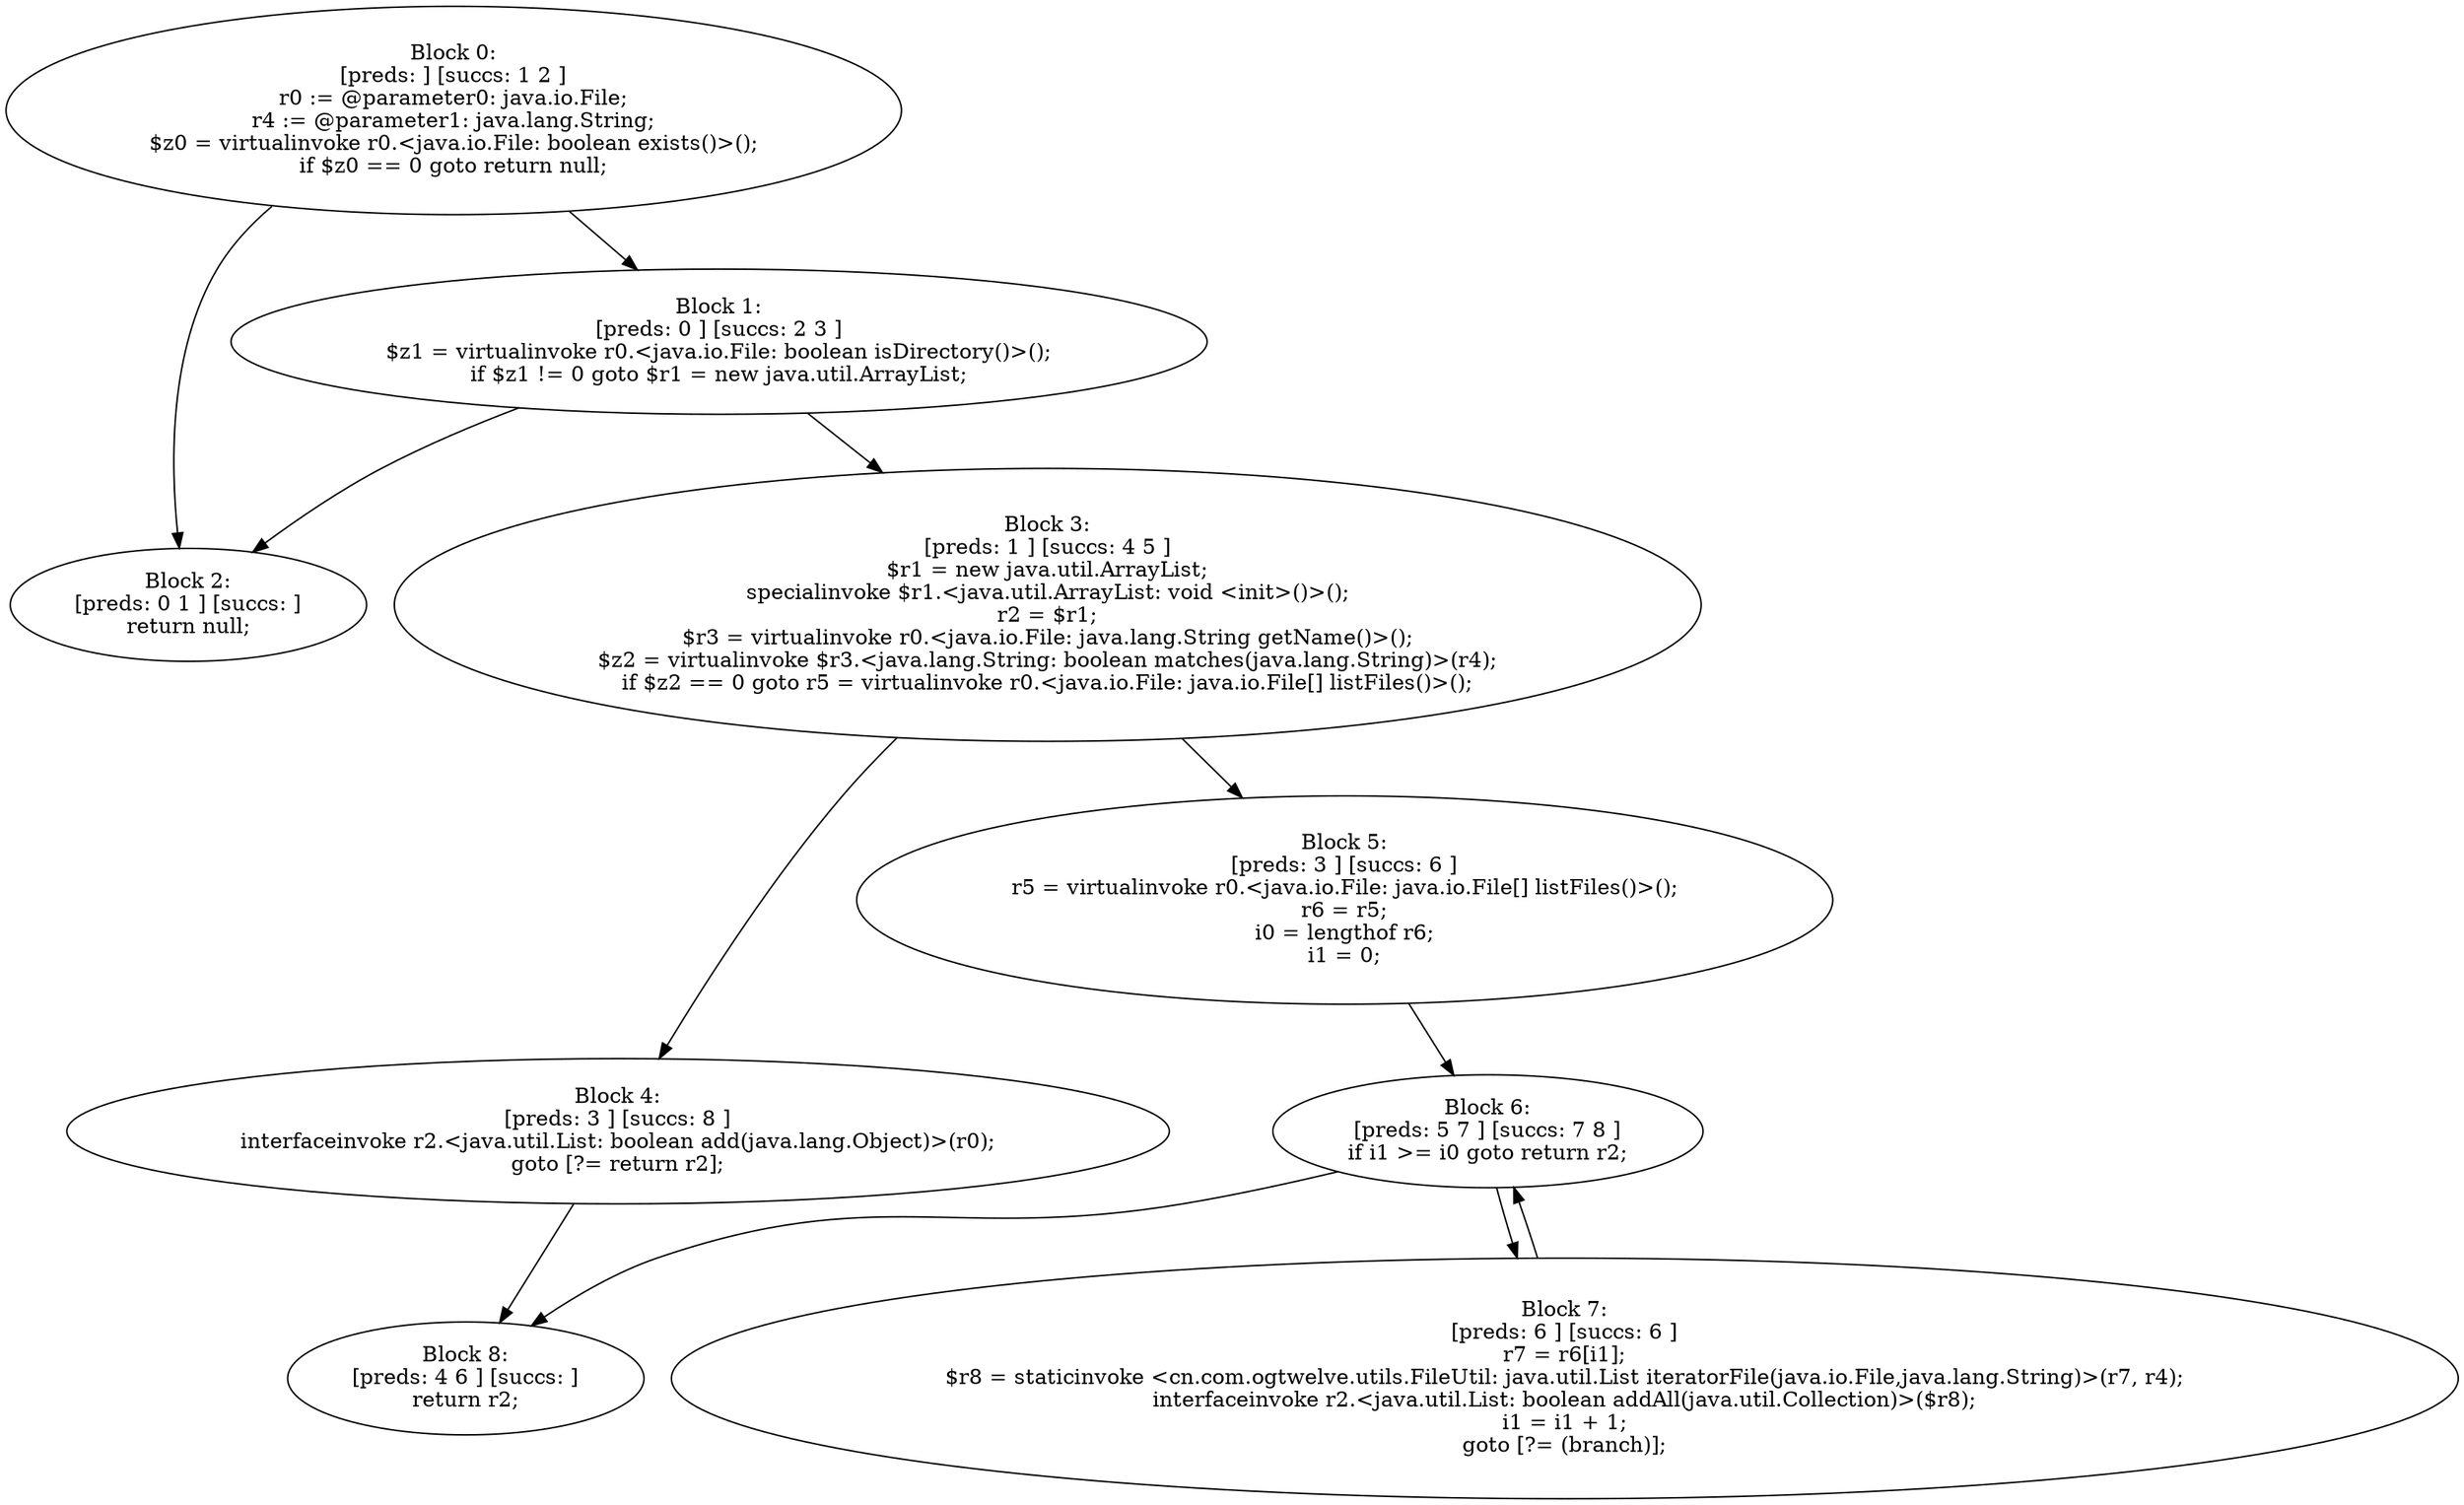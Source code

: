 digraph "unitGraph" {
    "Block 0:
[preds: ] [succs: 1 2 ]
r0 := @parameter0: java.io.File;
r4 := @parameter1: java.lang.String;
$z0 = virtualinvoke r0.<java.io.File: boolean exists()>();
if $z0 == 0 goto return null;
"
    "Block 1:
[preds: 0 ] [succs: 2 3 ]
$z1 = virtualinvoke r0.<java.io.File: boolean isDirectory()>();
if $z1 != 0 goto $r1 = new java.util.ArrayList;
"
    "Block 2:
[preds: 0 1 ] [succs: ]
return null;
"
    "Block 3:
[preds: 1 ] [succs: 4 5 ]
$r1 = new java.util.ArrayList;
specialinvoke $r1.<java.util.ArrayList: void <init>()>();
r2 = $r1;
$r3 = virtualinvoke r0.<java.io.File: java.lang.String getName()>();
$z2 = virtualinvoke $r3.<java.lang.String: boolean matches(java.lang.String)>(r4);
if $z2 == 0 goto r5 = virtualinvoke r0.<java.io.File: java.io.File[] listFiles()>();
"
    "Block 4:
[preds: 3 ] [succs: 8 ]
interfaceinvoke r2.<java.util.List: boolean add(java.lang.Object)>(r0);
goto [?= return r2];
"
    "Block 5:
[preds: 3 ] [succs: 6 ]
r5 = virtualinvoke r0.<java.io.File: java.io.File[] listFiles()>();
r6 = r5;
i0 = lengthof r6;
i1 = 0;
"
    "Block 6:
[preds: 5 7 ] [succs: 7 8 ]
if i1 >= i0 goto return r2;
"
    "Block 7:
[preds: 6 ] [succs: 6 ]
r7 = r6[i1];
$r8 = staticinvoke <cn.com.ogtwelve.utils.FileUtil: java.util.List iteratorFile(java.io.File,java.lang.String)>(r7, r4);
interfaceinvoke r2.<java.util.List: boolean addAll(java.util.Collection)>($r8);
i1 = i1 + 1;
goto [?= (branch)];
"
    "Block 8:
[preds: 4 6 ] [succs: ]
return r2;
"
    "Block 0:
[preds: ] [succs: 1 2 ]
r0 := @parameter0: java.io.File;
r4 := @parameter1: java.lang.String;
$z0 = virtualinvoke r0.<java.io.File: boolean exists()>();
if $z0 == 0 goto return null;
"->"Block 1:
[preds: 0 ] [succs: 2 3 ]
$z1 = virtualinvoke r0.<java.io.File: boolean isDirectory()>();
if $z1 != 0 goto $r1 = new java.util.ArrayList;
";
    "Block 0:
[preds: ] [succs: 1 2 ]
r0 := @parameter0: java.io.File;
r4 := @parameter1: java.lang.String;
$z0 = virtualinvoke r0.<java.io.File: boolean exists()>();
if $z0 == 0 goto return null;
"->"Block 2:
[preds: 0 1 ] [succs: ]
return null;
";
    "Block 1:
[preds: 0 ] [succs: 2 3 ]
$z1 = virtualinvoke r0.<java.io.File: boolean isDirectory()>();
if $z1 != 0 goto $r1 = new java.util.ArrayList;
"->"Block 2:
[preds: 0 1 ] [succs: ]
return null;
";
    "Block 1:
[preds: 0 ] [succs: 2 3 ]
$z1 = virtualinvoke r0.<java.io.File: boolean isDirectory()>();
if $z1 != 0 goto $r1 = new java.util.ArrayList;
"->"Block 3:
[preds: 1 ] [succs: 4 5 ]
$r1 = new java.util.ArrayList;
specialinvoke $r1.<java.util.ArrayList: void <init>()>();
r2 = $r1;
$r3 = virtualinvoke r0.<java.io.File: java.lang.String getName()>();
$z2 = virtualinvoke $r3.<java.lang.String: boolean matches(java.lang.String)>(r4);
if $z2 == 0 goto r5 = virtualinvoke r0.<java.io.File: java.io.File[] listFiles()>();
";
    "Block 3:
[preds: 1 ] [succs: 4 5 ]
$r1 = new java.util.ArrayList;
specialinvoke $r1.<java.util.ArrayList: void <init>()>();
r2 = $r1;
$r3 = virtualinvoke r0.<java.io.File: java.lang.String getName()>();
$z2 = virtualinvoke $r3.<java.lang.String: boolean matches(java.lang.String)>(r4);
if $z2 == 0 goto r5 = virtualinvoke r0.<java.io.File: java.io.File[] listFiles()>();
"->"Block 4:
[preds: 3 ] [succs: 8 ]
interfaceinvoke r2.<java.util.List: boolean add(java.lang.Object)>(r0);
goto [?= return r2];
";
    "Block 3:
[preds: 1 ] [succs: 4 5 ]
$r1 = new java.util.ArrayList;
specialinvoke $r1.<java.util.ArrayList: void <init>()>();
r2 = $r1;
$r3 = virtualinvoke r0.<java.io.File: java.lang.String getName()>();
$z2 = virtualinvoke $r3.<java.lang.String: boolean matches(java.lang.String)>(r4);
if $z2 == 0 goto r5 = virtualinvoke r0.<java.io.File: java.io.File[] listFiles()>();
"->"Block 5:
[preds: 3 ] [succs: 6 ]
r5 = virtualinvoke r0.<java.io.File: java.io.File[] listFiles()>();
r6 = r5;
i0 = lengthof r6;
i1 = 0;
";
    "Block 4:
[preds: 3 ] [succs: 8 ]
interfaceinvoke r2.<java.util.List: boolean add(java.lang.Object)>(r0);
goto [?= return r2];
"->"Block 8:
[preds: 4 6 ] [succs: ]
return r2;
";
    "Block 5:
[preds: 3 ] [succs: 6 ]
r5 = virtualinvoke r0.<java.io.File: java.io.File[] listFiles()>();
r6 = r5;
i0 = lengthof r6;
i1 = 0;
"->"Block 6:
[preds: 5 7 ] [succs: 7 8 ]
if i1 >= i0 goto return r2;
";
    "Block 6:
[preds: 5 7 ] [succs: 7 8 ]
if i1 >= i0 goto return r2;
"->"Block 7:
[preds: 6 ] [succs: 6 ]
r7 = r6[i1];
$r8 = staticinvoke <cn.com.ogtwelve.utils.FileUtil: java.util.List iteratorFile(java.io.File,java.lang.String)>(r7, r4);
interfaceinvoke r2.<java.util.List: boolean addAll(java.util.Collection)>($r8);
i1 = i1 + 1;
goto [?= (branch)];
";
    "Block 6:
[preds: 5 7 ] [succs: 7 8 ]
if i1 >= i0 goto return r2;
"->"Block 8:
[preds: 4 6 ] [succs: ]
return r2;
";
    "Block 7:
[preds: 6 ] [succs: 6 ]
r7 = r6[i1];
$r8 = staticinvoke <cn.com.ogtwelve.utils.FileUtil: java.util.List iteratorFile(java.io.File,java.lang.String)>(r7, r4);
interfaceinvoke r2.<java.util.List: boolean addAll(java.util.Collection)>($r8);
i1 = i1 + 1;
goto [?= (branch)];
"->"Block 6:
[preds: 5 7 ] [succs: 7 8 ]
if i1 >= i0 goto return r2;
";
}
